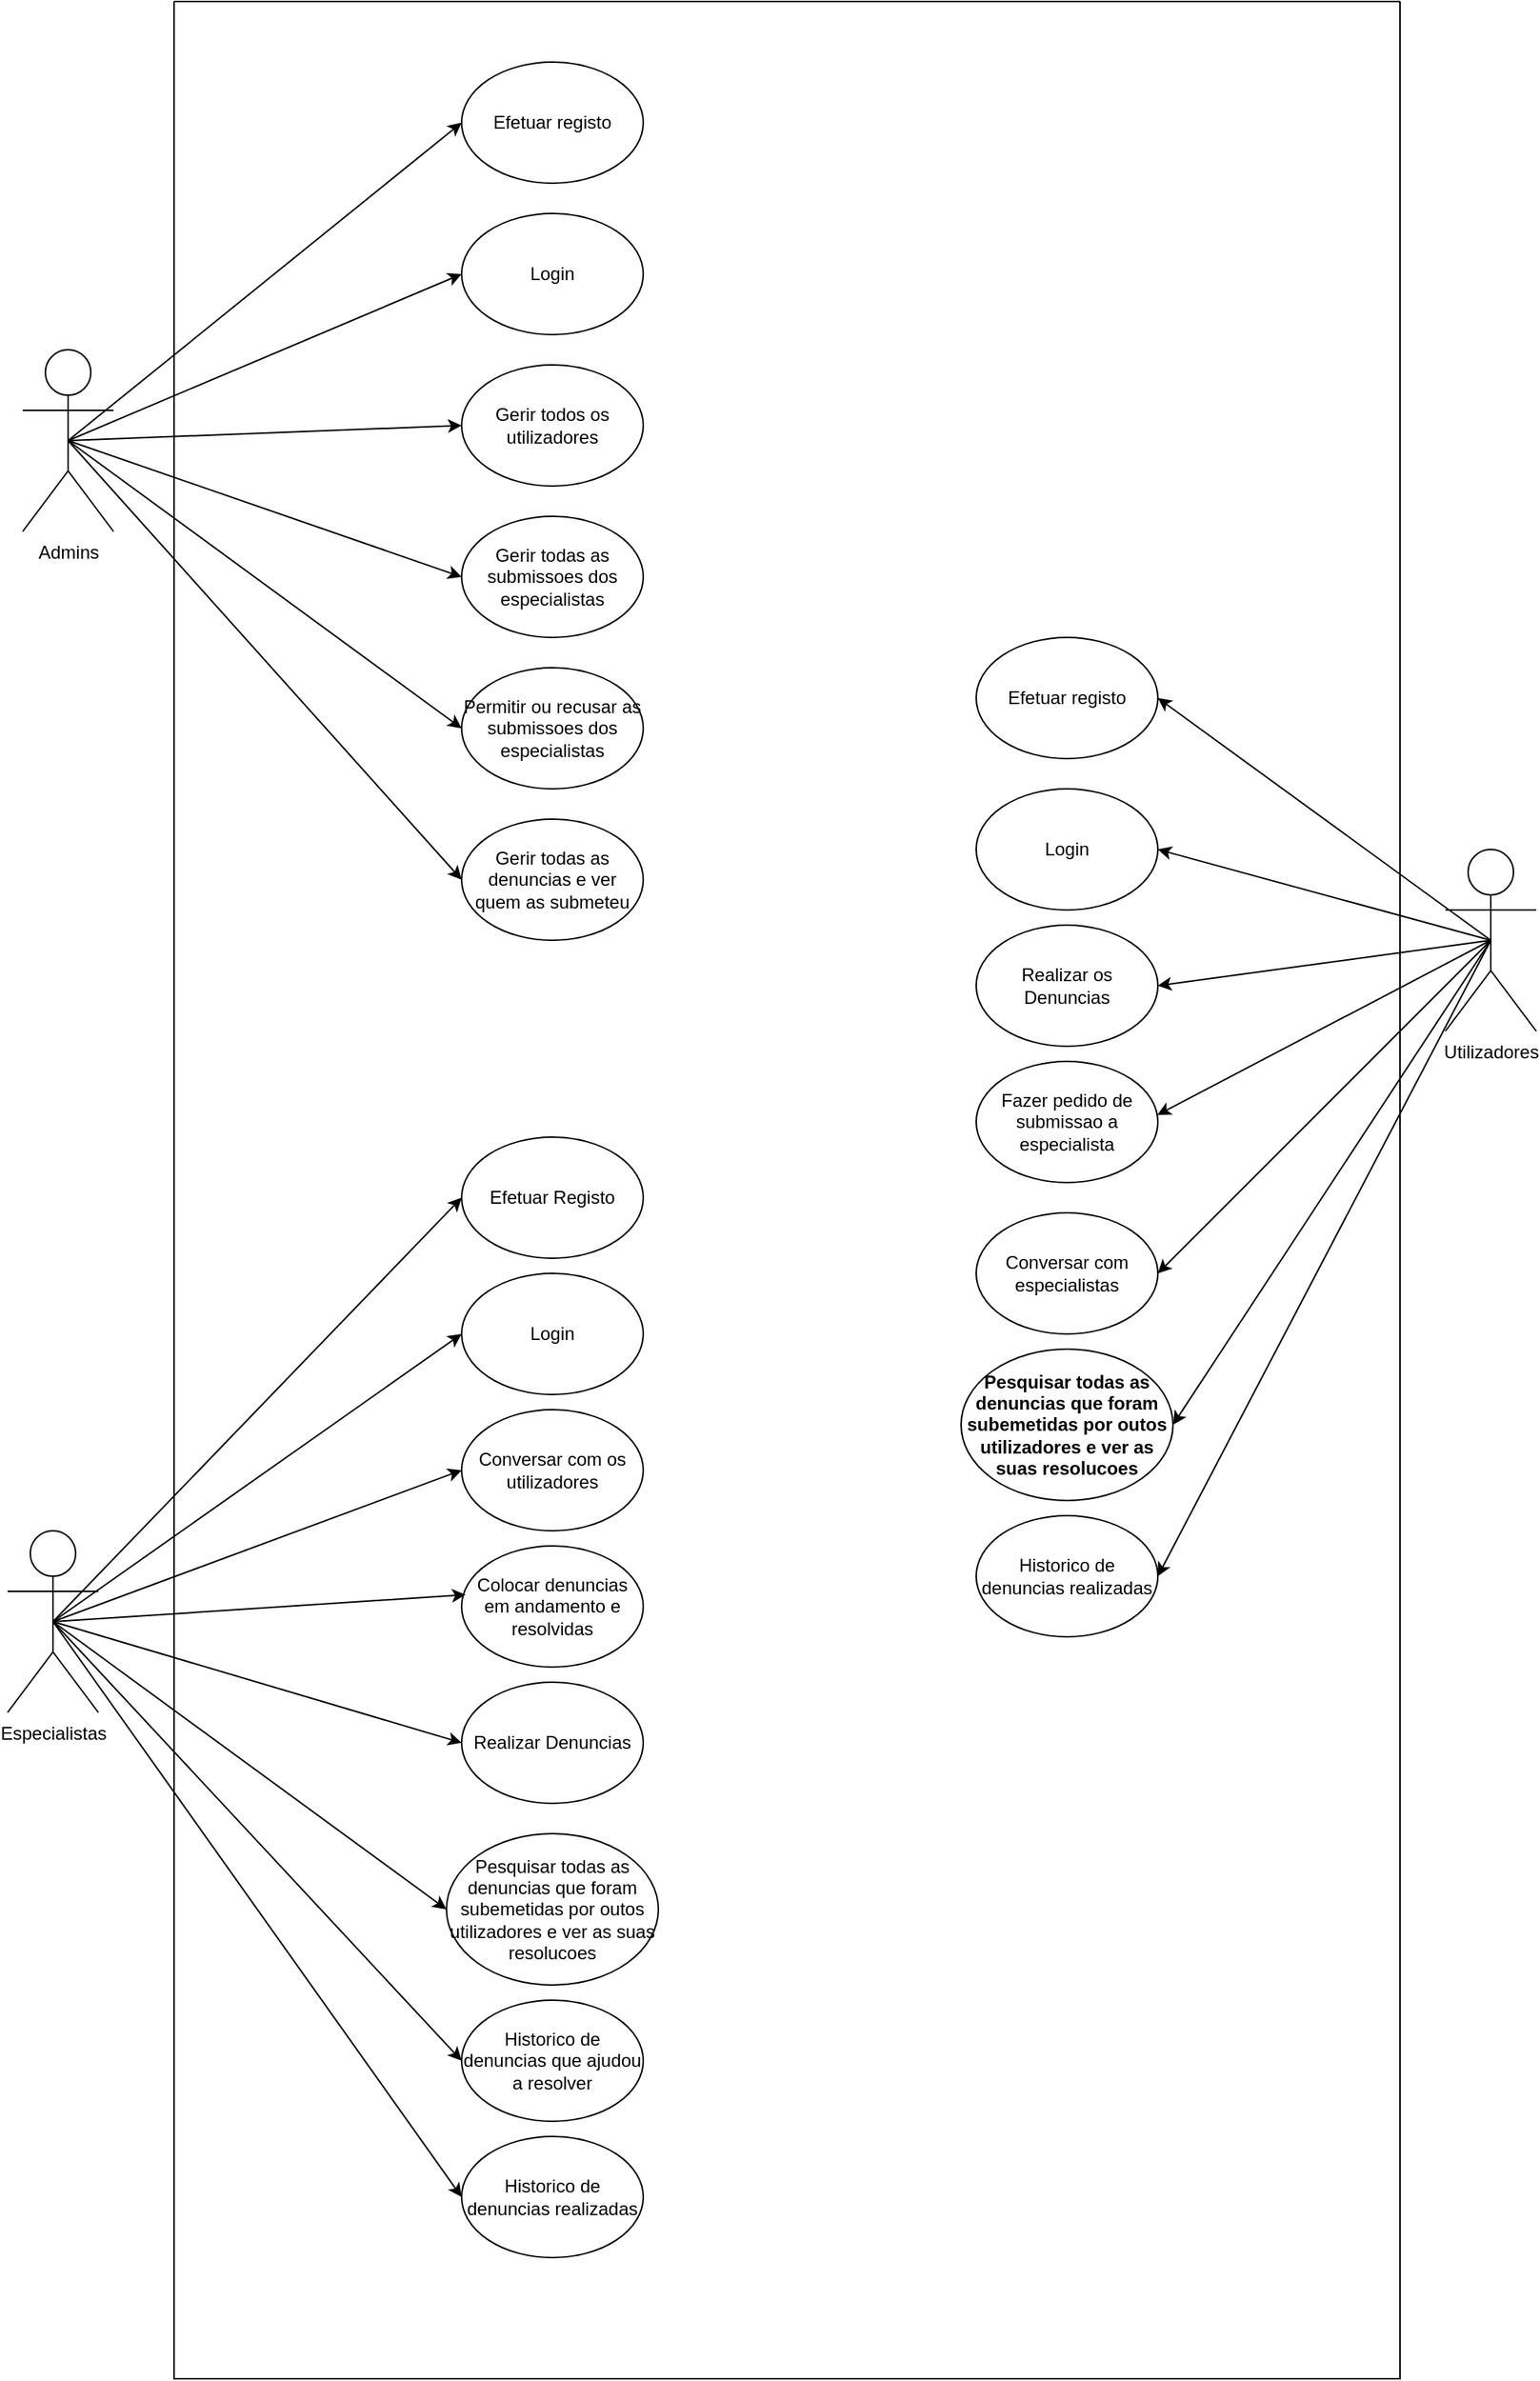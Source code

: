 <mxfile version="21.2.8" type="device" pages="2">
  <diagram name="Casos de Uso" id="0v69TXpIxa26CA6M0X5R">
    <mxGraphModel dx="2518" dy="986" grid="1" gridSize="10" guides="1" tooltips="1" connect="1" arrows="1" fold="1" page="1" pageScale="1" pageWidth="850" pageHeight="1100" math="0" shadow="0">
      <root>
        <mxCell id="0" />
        <mxCell id="1" parent="0" />
        <mxCell id="V18IJNKO9i_bxa9vq1Et-1" value="" style="swimlane;startSize=0;" parent="1" vertex="1">
          <mxGeometry y="20" width="810" height="1570" as="geometry" />
        </mxCell>
        <mxCell id="V18IJNKO9i_bxa9vq1Et-8" value="Login" style="ellipse;whiteSpace=wrap;html=1;" parent="V18IJNKO9i_bxa9vq1Et-1" vertex="1">
          <mxGeometry x="190" y="140" width="120" height="80" as="geometry" />
        </mxCell>
        <mxCell id="V18IJNKO9i_bxa9vq1Et-11" value="Gerir todos os utilizadores" style="ellipse;whiteSpace=wrap;html=1;" parent="V18IJNKO9i_bxa9vq1Et-1" vertex="1">
          <mxGeometry x="190" y="240" width="120" height="80" as="geometry" />
        </mxCell>
        <mxCell id="V18IJNKO9i_bxa9vq1Et-12" value="Gerir todas as submissoes dos especialistas" style="ellipse;whiteSpace=wrap;html=1;" parent="V18IJNKO9i_bxa9vq1Et-1" vertex="1">
          <mxGeometry x="190" y="340" width="120" height="80" as="geometry" />
        </mxCell>
        <mxCell id="V18IJNKO9i_bxa9vq1Et-13" value="Permitir ou recusar as submissoes dos especialistas" style="ellipse;whiteSpace=wrap;html=1;" parent="V18IJNKO9i_bxa9vq1Et-1" vertex="1">
          <mxGeometry x="190" y="440" width="120" height="80" as="geometry" />
        </mxCell>
        <mxCell id="V18IJNKO9i_bxa9vq1Et-21" value="Efetuar registo" style="ellipse;whiteSpace=wrap;html=1;" parent="V18IJNKO9i_bxa9vq1Et-1" vertex="1">
          <mxGeometry x="530" y="420" width="120" height="80" as="geometry" />
        </mxCell>
        <mxCell id="V18IJNKO9i_bxa9vq1Et-22" value="Login" style="ellipse;whiteSpace=wrap;html=1;" parent="V18IJNKO9i_bxa9vq1Et-1" vertex="1">
          <mxGeometry x="530" y="520" width="120" height="80" as="geometry" />
        </mxCell>
        <mxCell id="V18IJNKO9i_bxa9vq1Et-27" value="Fazer pedido de submissao a especialista" style="ellipse;whiteSpace=wrap;html=1;" parent="V18IJNKO9i_bxa9vq1Et-1" vertex="1">
          <mxGeometry x="530" y="700" width="120" height="80" as="geometry" />
        </mxCell>
        <mxCell id="V18IJNKO9i_bxa9vq1Et-28" value="Conversar com especialistas" style="ellipse;whiteSpace=wrap;html=1;" parent="V18IJNKO9i_bxa9vq1Et-1" vertex="1">
          <mxGeometry x="530" y="800" width="120" height="80" as="geometry" />
        </mxCell>
        <mxCell id="V18IJNKO9i_bxa9vq1Et-35" value="Login" style="ellipse;whiteSpace=wrap;html=1;" parent="V18IJNKO9i_bxa9vq1Et-1" vertex="1">
          <mxGeometry x="190" y="840" width="120" height="80" as="geometry" />
        </mxCell>
        <mxCell id="V18IJNKO9i_bxa9vq1Et-37" value="Conversar com os utilizadores" style="ellipse;whiteSpace=wrap;html=1;" parent="V18IJNKO9i_bxa9vq1Et-1" vertex="1">
          <mxGeometry x="190" y="930" width="120" height="80" as="geometry" />
        </mxCell>
        <mxCell id="V18IJNKO9i_bxa9vq1Et-41" value="Colocar denuncias em andamento e resolvidas" style="ellipse;whiteSpace=wrap;html=1;" parent="V18IJNKO9i_bxa9vq1Et-1" vertex="1">
          <mxGeometry x="190" y="1020" width="120" height="80" as="geometry" />
        </mxCell>
        <mxCell id="V18IJNKO9i_bxa9vq1Et-46" value="Realizar Denuncias" style="ellipse;whiteSpace=wrap;html=1;" parent="V18IJNKO9i_bxa9vq1Et-1" vertex="1">
          <mxGeometry x="190" y="1110" width="120" height="80" as="geometry" />
        </mxCell>
        <mxCell id="8mUcvGpBsx1f2zngJkfJ-1" value="Efetuar registo" style="ellipse;whiteSpace=wrap;html=1;" vertex="1" parent="V18IJNKO9i_bxa9vq1Et-1">
          <mxGeometry x="190" y="40" width="120" height="80" as="geometry" />
        </mxCell>
        <mxCell id="8mUcvGpBsx1f2zngJkfJ-3" value="Gerir todas as denuncias e ver quem as submeteu" style="ellipse;whiteSpace=wrap;html=1;" vertex="1" parent="V18IJNKO9i_bxa9vq1Et-1">
          <mxGeometry x="190" y="540" width="120" height="80" as="geometry" />
        </mxCell>
        <mxCell id="8mUcvGpBsx1f2zngJkfJ-5" value="Pesquisar todas as denuncias que foram subemetidas por outos utilizadores e ver as suas resolucoes" style="ellipse;whiteSpace=wrap;html=1;fontStyle=1" vertex="1" parent="V18IJNKO9i_bxa9vq1Et-1">
          <mxGeometry x="520" y="890" width="140" height="100" as="geometry" />
        </mxCell>
        <mxCell id="8mUcvGpBsx1f2zngJkfJ-7" value="Realizar os Denuncias" style="ellipse;whiteSpace=wrap;html=1;" vertex="1" parent="V18IJNKO9i_bxa9vq1Et-1">
          <mxGeometry x="530" y="610" width="120" height="80" as="geometry" />
        </mxCell>
        <mxCell id="iYzlIklDME_cjjvfj0BK-2" value="Efetuar Registo" style="ellipse;whiteSpace=wrap;html=1;" vertex="1" parent="V18IJNKO9i_bxa9vq1Et-1">
          <mxGeometry x="190" y="750" width="120" height="80" as="geometry" />
        </mxCell>
        <mxCell id="iYzlIklDME_cjjvfj0BK-5" value="Pesquisar todas as denuncias que foram subemetidas por outos utilizadores e ver as suas resolucoes" style="ellipse;whiteSpace=wrap;html=1;" vertex="1" parent="V18IJNKO9i_bxa9vq1Et-1">
          <mxGeometry x="180" y="1210" width="140" height="100" as="geometry" />
        </mxCell>
        <mxCell id="iYzlIklDME_cjjvfj0BK-7" value="Historico de denuncias que ajudou a resolver" style="ellipse;whiteSpace=wrap;html=1;" vertex="1" parent="V18IJNKO9i_bxa9vq1Et-1">
          <mxGeometry x="190" y="1320" width="120" height="80" as="geometry" />
        </mxCell>
        <mxCell id="iYzlIklDME_cjjvfj0BK-8" value="Historico de denuncias realizadas" style="ellipse;whiteSpace=wrap;html=1;" vertex="1" parent="V18IJNKO9i_bxa9vq1Et-1">
          <mxGeometry x="530" y="1000" width="120" height="80" as="geometry" />
        </mxCell>
        <mxCell id="V18IJNKO9i_bxa9vq1Et-2" value="Admins" style="shape=umlActor;verticalLabelPosition=bottom;verticalAlign=top;html=1;outlineConnect=0;" parent="1" vertex="1">
          <mxGeometry x="-100" y="250" width="60" height="120" as="geometry" />
        </mxCell>
        <mxCell id="V18IJNKO9i_bxa9vq1Et-5" value="Utilizadores" style="shape=umlActor;verticalLabelPosition=bottom;verticalAlign=top;html=1;outlineConnect=0;" parent="1" vertex="1">
          <mxGeometry x="840" y="580" width="60" height="120" as="geometry" />
        </mxCell>
        <mxCell id="V18IJNKO9i_bxa9vq1Et-6" value="Especialistas" style="shape=umlActor;verticalLabelPosition=bottom;verticalAlign=top;html=1;outlineConnect=0;" parent="1" vertex="1">
          <mxGeometry x="-110" y="1030" width="60" height="120" as="geometry" />
        </mxCell>
        <mxCell id="V18IJNKO9i_bxa9vq1Et-25" value="" style="endArrow=classic;html=1;rounded=0;exitX=0.5;exitY=0.5;exitDx=0;exitDy=0;exitPerimeter=0;entryX=1;entryY=0.5;entryDx=0;entryDy=0;" parent="1" source="V18IJNKO9i_bxa9vq1Et-5" target="V18IJNKO9i_bxa9vq1Et-21" edge="1">
          <mxGeometry width="50" height="50" relative="1" as="geometry">
            <mxPoint x="-60" y="320" as="sourcePoint" />
            <mxPoint x="50" y="320" as="targetPoint" />
          </mxGeometry>
        </mxCell>
        <mxCell id="V18IJNKO9i_bxa9vq1Et-36" value="" style="endArrow=classic;html=1;rounded=0;exitX=0.5;exitY=0.5;exitDx=0;exitDy=0;exitPerimeter=0;entryX=0;entryY=0.5;entryDx=0;entryDy=0;" parent="1" source="V18IJNKO9i_bxa9vq1Et-6" target="V18IJNKO9i_bxa9vq1Et-35" edge="1">
          <mxGeometry width="50" height="50" relative="1" as="geometry">
            <mxPoint x="-50" y="1040" as="sourcePoint" />
            <mxPoint x="50" y="1040" as="targetPoint" />
          </mxGeometry>
        </mxCell>
        <mxCell id="zHeTeJ-wAWIV853rZHrX-1" value="" style="endArrow=classic;html=1;rounded=0;exitX=0.5;exitY=0.5;exitDx=0;exitDy=0;exitPerimeter=0;entryX=0;entryY=0.5;entryDx=0;entryDy=0;" parent="1" source="V18IJNKO9i_bxa9vq1Et-2" target="V18IJNKO9i_bxa9vq1Et-8" edge="1">
          <mxGeometry width="50" height="50" relative="1" as="geometry">
            <mxPoint x="260" y="300" as="sourcePoint" />
            <mxPoint x="310" y="250" as="targetPoint" />
          </mxGeometry>
        </mxCell>
        <mxCell id="zHeTeJ-wAWIV853rZHrX-2" value="" style="endArrow=classic;html=1;rounded=0;exitX=0.5;exitY=0.5;exitDx=0;exitDy=0;exitPerimeter=0;entryX=0;entryY=0.5;entryDx=0;entryDy=0;" parent="1" source="V18IJNKO9i_bxa9vq1Et-2" target="V18IJNKO9i_bxa9vq1Et-11" edge="1">
          <mxGeometry width="50" height="50" relative="1" as="geometry">
            <mxPoint x="30" y="340" as="sourcePoint" />
            <mxPoint x="80" y="290" as="targetPoint" />
          </mxGeometry>
        </mxCell>
        <mxCell id="zHeTeJ-wAWIV853rZHrX-3" value="" style="endArrow=classic;html=1;rounded=0;exitX=0.5;exitY=0.5;exitDx=0;exitDy=0;exitPerimeter=0;entryX=0;entryY=0.5;entryDx=0;entryDy=0;" parent="1" source="V18IJNKO9i_bxa9vq1Et-2" target="V18IJNKO9i_bxa9vq1Et-12" edge="1">
          <mxGeometry width="50" height="50" relative="1" as="geometry">
            <mxPoint x="40" y="360" as="sourcePoint" />
            <mxPoint x="90" y="310" as="targetPoint" />
          </mxGeometry>
        </mxCell>
        <mxCell id="zHeTeJ-wAWIV853rZHrX-4" value="" style="endArrow=classic;html=1;rounded=0;exitX=0.5;exitY=0.5;exitDx=0;exitDy=0;exitPerimeter=0;entryX=0;entryY=0.5;entryDx=0;entryDy=0;" parent="1" source="V18IJNKO9i_bxa9vq1Et-2" target="V18IJNKO9i_bxa9vq1Et-13" edge="1">
          <mxGeometry width="50" height="50" relative="1" as="geometry">
            <mxPoint x="20" y="400" as="sourcePoint" />
            <mxPoint x="70" y="350" as="targetPoint" />
          </mxGeometry>
        </mxCell>
        <mxCell id="zHeTeJ-wAWIV853rZHrX-5" value="" style="endArrow=classic;html=1;rounded=0;exitX=0.5;exitY=0.5;exitDx=0;exitDy=0;exitPerimeter=0;entryX=1;entryY=0.5;entryDx=0;entryDy=0;" parent="1" source="V18IJNKO9i_bxa9vq1Et-5" target="V18IJNKO9i_bxa9vq1Et-22" edge="1">
          <mxGeometry width="50" height="50" relative="1" as="geometry">
            <mxPoint x="890" y="720" as="sourcePoint" />
            <mxPoint x="670" y="540" as="targetPoint" />
          </mxGeometry>
        </mxCell>
        <mxCell id="zHeTeJ-wAWIV853rZHrX-7" value="" style="endArrow=classic;html=1;rounded=0;entryX=0.997;entryY=0.442;entryDx=0;entryDy=0;entryPerimeter=0;exitX=0.5;exitY=0.5;exitDx=0;exitDy=0;exitPerimeter=0;" parent="1" source="V18IJNKO9i_bxa9vq1Et-5" target="V18IJNKO9i_bxa9vq1Et-27" edge="1">
          <mxGeometry width="50" height="50" relative="1" as="geometry">
            <mxPoint x="710" y="780" as="sourcePoint" />
            <mxPoint x="760" y="730" as="targetPoint" />
          </mxGeometry>
        </mxCell>
        <mxCell id="zHeTeJ-wAWIV853rZHrX-8" value="" style="endArrow=classic;html=1;rounded=0;entryX=1;entryY=0.5;entryDx=0;entryDy=0;exitX=0.5;exitY=0.5;exitDx=0;exitDy=0;exitPerimeter=0;" parent="1" source="V18IJNKO9i_bxa9vq1Et-5" target="V18IJNKO9i_bxa9vq1Et-28" edge="1">
          <mxGeometry width="50" height="50" relative="1" as="geometry">
            <mxPoint x="710" y="830" as="sourcePoint" />
            <mxPoint x="760" y="780" as="targetPoint" />
          </mxGeometry>
        </mxCell>
        <mxCell id="zHeTeJ-wAWIV853rZHrX-9" value="" style="endArrow=classic;html=1;rounded=0;exitX=0.5;exitY=0.5;exitDx=0;exitDy=0;exitPerimeter=0;entryX=0;entryY=0.5;entryDx=0;entryDy=0;" parent="1" source="V18IJNKO9i_bxa9vq1Et-6" target="V18IJNKO9i_bxa9vq1Et-37" edge="1">
          <mxGeometry width="50" height="50" relative="1" as="geometry">
            <mxPoint x="60" y="1090" as="sourcePoint" />
            <mxPoint x="110" y="1040" as="targetPoint" />
          </mxGeometry>
        </mxCell>
        <mxCell id="zHeTeJ-wAWIV853rZHrX-11" value="" style="endArrow=classic;html=1;rounded=0;exitX=0.5;exitY=0.5;exitDx=0;exitDy=0;exitPerimeter=0;entryX=0.022;entryY=0.403;entryDx=0;entryDy=0;entryPerimeter=0;" parent="1" source="V18IJNKO9i_bxa9vq1Et-6" target="V18IJNKO9i_bxa9vq1Et-41" edge="1">
          <mxGeometry width="50" height="50" relative="1" as="geometry">
            <mxPoint x="90" y="1210" as="sourcePoint" />
            <mxPoint x="140" y="1160" as="targetPoint" />
          </mxGeometry>
        </mxCell>
        <mxCell id="zHeTeJ-wAWIV853rZHrX-12" value="" style="endArrow=classic;html=1;rounded=0;entryX=0;entryY=0.5;entryDx=0;entryDy=0;exitX=0.5;exitY=0.5;exitDx=0;exitDy=0;exitPerimeter=0;" parent="1" source="V18IJNKO9i_bxa9vq1Et-6" target="V18IJNKO9i_bxa9vq1Et-46" edge="1">
          <mxGeometry width="50" height="50" relative="1" as="geometry">
            <mxPoint x="40" y="1280" as="sourcePoint" />
            <mxPoint x="90" y="1230" as="targetPoint" />
          </mxGeometry>
        </mxCell>
        <mxCell id="8mUcvGpBsx1f2zngJkfJ-2" value="" style="endArrow=classic;html=1;rounded=0;exitX=0.5;exitY=0.5;exitDx=0;exitDy=0;exitPerimeter=0;entryX=0;entryY=0.5;entryDx=0;entryDy=0;" edge="1" parent="1" source="V18IJNKO9i_bxa9vq1Et-2" target="8mUcvGpBsx1f2zngJkfJ-1">
          <mxGeometry width="50" height="50" relative="1" as="geometry">
            <mxPoint x="-30" y="240" as="sourcePoint" />
            <mxPoint x="230" y="130" as="targetPoint" />
          </mxGeometry>
        </mxCell>
        <mxCell id="8mUcvGpBsx1f2zngJkfJ-4" value="" style="endArrow=classic;html=1;rounded=0;exitX=0.5;exitY=0.5;exitDx=0;exitDy=0;exitPerimeter=0;entryX=0;entryY=0.5;entryDx=0;entryDy=0;" edge="1" parent="1" source="V18IJNKO9i_bxa9vq1Et-2" target="8mUcvGpBsx1f2zngJkfJ-3">
          <mxGeometry width="50" height="50" relative="1" as="geometry">
            <mxPoint x="-70" y="370" as="sourcePoint" />
            <mxPoint x="190" y="560" as="targetPoint" />
          </mxGeometry>
        </mxCell>
        <mxCell id="8mUcvGpBsx1f2zngJkfJ-6" value="" style="endArrow=classic;html=1;rounded=0;entryX=1;entryY=0.5;entryDx=0;entryDy=0;exitX=0.5;exitY=0.5;exitDx=0;exitDy=0;exitPerimeter=0;" edge="1" parent="1" source="V18IJNKO9i_bxa9vq1Et-5" target="8mUcvGpBsx1f2zngJkfJ-5">
          <mxGeometry width="50" height="50" relative="1" as="geometry">
            <mxPoint x="880" y="650" as="sourcePoint" />
            <mxPoint x="660" y="870" as="targetPoint" />
          </mxGeometry>
        </mxCell>
        <mxCell id="iYzlIklDME_cjjvfj0BK-1" value="" style="endArrow=classic;html=1;rounded=0;entryX=1;entryY=0.5;entryDx=0;entryDy=0;exitX=0.5;exitY=0.5;exitDx=0;exitDy=0;exitPerimeter=0;" edge="1" parent="1" source="V18IJNKO9i_bxa9vq1Et-5" target="8mUcvGpBsx1f2zngJkfJ-7">
          <mxGeometry width="50" height="50" relative="1" as="geometry">
            <mxPoint x="880" y="650" as="sourcePoint" />
            <mxPoint x="660" y="530" as="targetPoint" />
          </mxGeometry>
        </mxCell>
        <mxCell id="iYzlIklDME_cjjvfj0BK-3" value="" style="endArrow=classic;html=1;rounded=0;exitX=0.5;exitY=0.5;exitDx=0;exitDy=0;exitPerimeter=0;entryX=0;entryY=0.5;entryDx=0;entryDy=0;" edge="1" parent="1" source="V18IJNKO9i_bxa9vq1Et-6" target="iYzlIklDME_cjjvfj0BK-2">
          <mxGeometry width="50" height="50" relative="1" as="geometry">
            <mxPoint x="-70" y="1100" as="sourcePoint" />
            <mxPoint x="200" y="910" as="targetPoint" />
          </mxGeometry>
        </mxCell>
        <mxCell id="iYzlIklDME_cjjvfj0BK-9" value="Historico de denuncias realizadas" style="ellipse;whiteSpace=wrap;html=1;" vertex="1" parent="1">
          <mxGeometry x="190" y="1430" width="120" height="80" as="geometry" />
        </mxCell>
        <mxCell id="iYzlIklDME_cjjvfj0BK-10" value="" style="endArrow=classic;html=1;rounded=0;entryX=0;entryY=0.5;entryDx=0;entryDy=0;exitX=0.5;exitY=0.5;exitDx=0;exitDy=0;exitPerimeter=0;" edge="1" parent="1" source="V18IJNKO9i_bxa9vq1Et-6" target="iYzlIklDME_cjjvfj0BK-5">
          <mxGeometry width="50" height="50" relative="1" as="geometry">
            <mxPoint x="-80" y="1150" as="sourcePoint" />
            <mxPoint x="190" y="1230" as="targetPoint" />
          </mxGeometry>
        </mxCell>
        <mxCell id="iYzlIklDME_cjjvfj0BK-11" value="" style="endArrow=classic;html=1;rounded=0;entryX=0;entryY=0.5;entryDx=0;entryDy=0;exitX=0.5;exitY=0.5;exitDx=0;exitDy=0;exitPerimeter=0;" edge="1" parent="1" source="V18IJNKO9i_bxa9vq1Et-6" target="iYzlIklDME_cjjvfj0BK-7">
          <mxGeometry width="50" height="50" relative="1" as="geometry">
            <mxPoint x="-80" y="1160" as="sourcePoint" />
            <mxPoint x="180" y="1350" as="targetPoint" />
          </mxGeometry>
        </mxCell>
        <mxCell id="iYzlIklDME_cjjvfj0BK-12" value="" style="endArrow=classic;html=1;rounded=0;entryX=0;entryY=0.5;entryDx=0;entryDy=0;exitX=0.5;exitY=0.5;exitDx=0;exitDy=0;exitPerimeter=0;" edge="1" parent="1" source="V18IJNKO9i_bxa9vq1Et-6" target="iYzlIklDME_cjjvfj0BK-9">
          <mxGeometry width="50" height="50" relative="1" as="geometry">
            <mxPoint x="-60" y="1110" as="sourcePoint" />
            <mxPoint x="200" y="1300" as="targetPoint" />
          </mxGeometry>
        </mxCell>
        <mxCell id="iYzlIklDME_cjjvfj0BK-13" value="" style="endArrow=classic;html=1;rounded=0;entryX=1;entryY=0.5;entryDx=0;entryDy=0;exitX=0.5;exitY=0.5;exitDx=0;exitDy=0;exitPerimeter=0;" edge="1" parent="1" source="V18IJNKO9i_bxa9vq1Et-5" target="iYzlIklDME_cjjvfj0BK-8">
          <mxGeometry width="50" height="50" relative="1" as="geometry">
            <mxPoint x="880" y="650" as="sourcePoint" />
            <mxPoint x="670" y="970" as="targetPoint" />
          </mxGeometry>
        </mxCell>
      </root>
    </mxGraphModel>
  </diagram>
  <diagram id="s_YxrnoEGBvV0pFjSnwN" name="Modelo relacional">
    <mxGraphModel dx="1134" dy="670" grid="1" gridSize="10" guides="1" tooltips="1" connect="1" arrows="1" fold="1" page="1" pageScale="1" pageWidth="850" pageHeight="1100" math="0" shadow="0">
      <root>
        <mxCell id="0" />
        <mxCell id="1" parent="0" />
        <mxCell id="B7sIC4S0Rh-pysu9yOMy-1" value="Users" style="shape=table;startSize=30;container=1;collapsible=1;childLayout=tableLayout;fixedRows=1;rowLines=0;fontStyle=1;align=center;resizeLast=1;html=1;" parent="1" vertex="1">
          <mxGeometry x="60" y="130" width="180" height="390" as="geometry" />
        </mxCell>
        <mxCell id="B7sIC4S0Rh-pysu9yOMy-2" value="" style="shape=tableRow;horizontal=0;startSize=0;swimlaneHead=0;swimlaneBody=0;fillColor=none;collapsible=0;dropTarget=0;points=[[0,0.5],[1,0.5]];portConstraint=eastwest;top=0;left=0;right=0;bottom=1;" parent="B7sIC4S0Rh-pysu9yOMy-1" vertex="1">
          <mxGeometry y="30" width="180" height="30" as="geometry" />
        </mxCell>
        <mxCell id="B7sIC4S0Rh-pysu9yOMy-3" value="PK" style="shape=partialRectangle;connectable=0;fillColor=none;top=0;left=0;bottom=0;right=0;fontStyle=1;overflow=hidden;whiteSpace=wrap;html=1;" parent="B7sIC4S0Rh-pysu9yOMy-2" vertex="1">
          <mxGeometry width="30" height="30" as="geometry">
            <mxRectangle width="30" height="30" as="alternateBounds" />
          </mxGeometry>
        </mxCell>
        <mxCell id="B7sIC4S0Rh-pysu9yOMy-4" value="user_id" style="shape=partialRectangle;connectable=0;fillColor=none;top=0;left=0;bottom=0;right=0;align=left;spacingLeft=6;fontStyle=5;overflow=hidden;whiteSpace=wrap;html=1;" parent="B7sIC4S0Rh-pysu9yOMy-2" vertex="1">
          <mxGeometry x="30" width="150" height="30" as="geometry">
            <mxRectangle width="150" height="30" as="alternateBounds" />
          </mxGeometry>
        </mxCell>
        <mxCell id="B7sIC4S0Rh-pysu9yOMy-5" value="" style="shape=tableRow;horizontal=0;startSize=0;swimlaneHead=0;swimlaneBody=0;fillColor=none;collapsible=0;dropTarget=0;points=[[0,0.5],[1,0.5]];portConstraint=eastwest;top=0;left=0;right=0;bottom=0;" parent="B7sIC4S0Rh-pysu9yOMy-1" vertex="1">
          <mxGeometry y="60" width="180" height="30" as="geometry" />
        </mxCell>
        <mxCell id="B7sIC4S0Rh-pysu9yOMy-6" value="" style="shape=partialRectangle;connectable=0;fillColor=none;top=0;left=0;bottom=0;right=0;editable=1;overflow=hidden;whiteSpace=wrap;html=1;" parent="B7sIC4S0Rh-pysu9yOMy-5" vertex="1">
          <mxGeometry width="30" height="30" as="geometry">
            <mxRectangle width="30" height="30" as="alternateBounds" />
          </mxGeometry>
        </mxCell>
        <mxCell id="B7sIC4S0Rh-pysu9yOMy-7" value="NomeCompleto" style="shape=partialRectangle;connectable=0;fillColor=none;top=0;left=0;bottom=0;right=0;align=left;spacingLeft=6;overflow=hidden;whiteSpace=wrap;html=1;" parent="B7sIC4S0Rh-pysu9yOMy-5" vertex="1">
          <mxGeometry x="30" width="150" height="30" as="geometry">
            <mxRectangle width="150" height="30" as="alternateBounds" />
          </mxGeometry>
        </mxCell>
        <mxCell id="B7sIC4S0Rh-pysu9yOMy-8" value="" style="shape=tableRow;horizontal=0;startSize=0;swimlaneHead=0;swimlaneBody=0;fillColor=none;collapsible=0;dropTarget=0;points=[[0,0.5],[1,0.5]];portConstraint=eastwest;top=0;left=0;right=0;bottom=0;" parent="B7sIC4S0Rh-pysu9yOMy-1" vertex="1">
          <mxGeometry y="90" width="180" height="30" as="geometry" />
        </mxCell>
        <mxCell id="B7sIC4S0Rh-pysu9yOMy-9" value="" style="shape=partialRectangle;connectable=0;fillColor=none;top=0;left=0;bottom=0;right=0;editable=1;overflow=hidden;whiteSpace=wrap;html=1;" parent="B7sIC4S0Rh-pysu9yOMy-8" vertex="1">
          <mxGeometry width="30" height="30" as="geometry">
            <mxRectangle width="30" height="30" as="alternateBounds" />
          </mxGeometry>
        </mxCell>
        <mxCell id="B7sIC4S0Rh-pysu9yOMy-10" value="Email" style="shape=partialRectangle;connectable=0;fillColor=none;top=0;left=0;bottom=0;right=0;align=left;spacingLeft=6;overflow=hidden;whiteSpace=wrap;html=1;" parent="B7sIC4S0Rh-pysu9yOMy-8" vertex="1">
          <mxGeometry x="30" width="150" height="30" as="geometry">
            <mxRectangle width="150" height="30" as="alternateBounds" />
          </mxGeometry>
        </mxCell>
        <mxCell id="B7sIC4S0Rh-pysu9yOMy-11" value="" style="shape=tableRow;horizontal=0;startSize=0;swimlaneHead=0;swimlaneBody=0;fillColor=none;collapsible=0;dropTarget=0;points=[[0,0.5],[1,0.5]];portConstraint=eastwest;top=0;left=0;right=0;bottom=0;" parent="B7sIC4S0Rh-pysu9yOMy-1" vertex="1">
          <mxGeometry y="120" width="180" height="30" as="geometry" />
        </mxCell>
        <mxCell id="B7sIC4S0Rh-pysu9yOMy-12" value="" style="shape=partialRectangle;connectable=0;fillColor=none;top=0;left=0;bottom=0;right=0;editable=1;overflow=hidden;whiteSpace=wrap;html=1;" parent="B7sIC4S0Rh-pysu9yOMy-11" vertex="1">
          <mxGeometry width="30" height="30" as="geometry">
            <mxRectangle width="30" height="30" as="alternateBounds" />
          </mxGeometry>
        </mxCell>
        <mxCell id="B7sIC4S0Rh-pysu9yOMy-13" value="Senha" style="shape=partialRectangle;connectable=0;fillColor=none;top=0;left=0;bottom=0;right=0;align=left;spacingLeft=6;overflow=hidden;whiteSpace=wrap;html=1;" parent="B7sIC4S0Rh-pysu9yOMy-11" vertex="1">
          <mxGeometry x="30" width="150" height="30" as="geometry">
            <mxRectangle width="150" height="30" as="alternateBounds" />
          </mxGeometry>
        </mxCell>
        <mxCell id="g4vSLve7nfgg60HE6biB-6" value="" style="shape=tableRow;horizontal=0;startSize=0;swimlaneHead=0;swimlaneBody=0;fillColor=none;collapsible=0;dropTarget=0;points=[[0,0.5],[1,0.5]];portConstraint=eastwest;top=0;left=0;right=0;bottom=0;" parent="B7sIC4S0Rh-pysu9yOMy-1" vertex="1">
          <mxGeometry y="150" width="180" height="30" as="geometry" />
        </mxCell>
        <mxCell id="g4vSLve7nfgg60HE6biB-7" value="" style="shape=partialRectangle;connectable=0;fillColor=none;top=0;left=0;bottom=0;right=0;editable=1;overflow=hidden;" parent="g4vSLve7nfgg60HE6biB-6" vertex="1">
          <mxGeometry width="30" height="30" as="geometry">
            <mxRectangle width="30" height="30" as="alternateBounds" />
          </mxGeometry>
        </mxCell>
        <mxCell id="g4vSLve7nfgg60HE6biB-8" value="Banner" style="shape=partialRectangle;connectable=0;fillColor=none;top=0;left=0;bottom=0;right=0;align=left;spacingLeft=6;overflow=hidden;" parent="g4vSLve7nfgg60HE6biB-6" vertex="1">
          <mxGeometry x="30" width="150" height="30" as="geometry">
            <mxRectangle width="150" height="30" as="alternateBounds" />
          </mxGeometry>
        </mxCell>
        <mxCell id="g4vSLve7nfgg60HE6biB-10" value="" style="shape=tableRow;horizontal=0;startSize=0;swimlaneHead=0;swimlaneBody=0;fillColor=none;collapsible=0;dropTarget=0;points=[[0,0.5],[1,0.5]];portConstraint=eastwest;top=0;left=0;right=0;bottom=0;" parent="B7sIC4S0Rh-pysu9yOMy-1" vertex="1">
          <mxGeometry y="180" width="180" height="30" as="geometry" />
        </mxCell>
        <mxCell id="g4vSLve7nfgg60HE6biB-11" value="" style="shape=partialRectangle;connectable=0;fillColor=none;top=0;left=0;bottom=0;right=0;editable=1;overflow=hidden;" parent="g4vSLve7nfgg60HE6biB-10" vertex="1">
          <mxGeometry width="30" height="30" as="geometry">
            <mxRectangle width="30" height="30" as="alternateBounds" />
          </mxGeometry>
        </mxCell>
        <mxCell id="g4vSLve7nfgg60HE6biB-12" value="Cargo" style="shape=partialRectangle;connectable=0;fillColor=none;top=0;left=0;bottom=0;right=0;align=left;spacingLeft=6;overflow=hidden;" parent="g4vSLve7nfgg60HE6biB-10" vertex="1">
          <mxGeometry x="30" width="150" height="30" as="geometry">
            <mxRectangle width="150" height="30" as="alternateBounds" />
          </mxGeometry>
        </mxCell>
        <mxCell id="g4vSLve7nfgg60HE6biB-18" value="" style="shape=tableRow;horizontal=0;startSize=0;swimlaneHead=0;swimlaneBody=0;fillColor=none;collapsible=0;dropTarget=0;points=[[0,0.5],[1,0.5]];portConstraint=eastwest;top=0;left=0;right=0;bottom=0;" parent="B7sIC4S0Rh-pysu9yOMy-1" vertex="1">
          <mxGeometry y="210" width="180" height="30" as="geometry" />
        </mxCell>
        <mxCell id="g4vSLve7nfgg60HE6biB-19" value="" style="shape=partialRectangle;connectable=0;fillColor=none;top=0;left=0;bottom=0;right=0;editable=1;overflow=hidden;" parent="g4vSLve7nfgg60HE6biB-18" vertex="1">
          <mxGeometry width="30" height="30" as="geometry">
            <mxRectangle width="30" height="30" as="alternateBounds" />
          </mxGeometry>
        </mxCell>
        <mxCell id="g4vSLve7nfgg60HE6biB-20" value="Avatar" style="shape=partialRectangle;connectable=0;fillColor=none;top=0;left=0;bottom=0;right=0;align=left;spacingLeft=6;overflow=hidden;" parent="g4vSLve7nfgg60HE6biB-18" vertex="1">
          <mxGeometry x="30" width="150" height="30" as="geometry">
            <mxRectangle width="150" height="30" as="alternateBounds" />
          </mxGeometry>
        </mxCell>
        <mxCell id="7iXnlkq4PcdyzuV3QD7z-13" style="shape=tableRow;horizontal=0;startSize=0;swimlaneHead=0;swimlaneBody=0;fillColor=none;collapsible=0;dropTarget=0;points=[[0,0.5],[1,0.5]];portConstraint=eastwest;top=0;left=0;right=0;bottom=0;" vertex="1" parent="B7sIC4S0Rh-pysu9yOMy-1">
          <mxGeometry y="240" width="180" height="30" as="geometry" />
        </mxCell>
        <mxCell id="7iXnlkq4PcdyzuV3QD7z-14" style="shape=partialRectangle;connectable=0;fillColor=none;top=0;left=0;bottom=0;right=0;editable=1;overflow=hidden;" vertex="1" parent="7iXnlkq4PcdyzuV3QD7z-13">
          <mxGeometry width="30" height="30" as="geometry">
            <mxRectangle width="30" height="30" as="alternateBounds" />
          </mxGeometry>
        </mxCell>
        <mxCell id="7iXnlkq4PcdyzuV3QD7z-15" value="Ultimo_login" style="shape=partialRectangle;connectable=0;fillColor=none;top=0;left=0;bottom=0;right=0;align=left;spacingLeft=6;overflow=hidden;" vertex="1" parent="7iXnlkq4PcdyzuV3QD7z-13">
          <mxGeometry x="30" width="150" height="30" as="geometry">
            <mxRectangle width="150" height="30" as="alternateBounds" />
          </mxGeometry>
        </mxCell>
        <mxCell id="7iXnlkq4PcdyzuV3QD7z-10" style="shape=tableRow;horizontal=0;startSize=0;swimlaneHead=0;swimlaneBody=0;fillColor=none;collapsible=0;dropTarget=0;points=[[0,0.5],[1,0.5]];portConstraint=eastwest;top=0;left=0;right=0;bottom=0;" vertex="1" parent="B7sIC4S0Rh-pysu9yOMy-1">
          <mxGeometry y="270" width="180" height="30" as="geometry" />
        </mxCell>
        <mxCell id="7iXnlkq4PcdyzuV3QD7z-11" style="shape=partialRectangle;connectable=0;fillColor=none;top=0;left=0;bottom=0;right=0;editable=1;overflow=hidden;" vertex="1" parent="7iXnlkq4PcdyzuV3QD7z-10">
          <mxGeometry width="30" height="30" as="geometry">
            <mxRectangle width="30" height="30" as="alternateBounds" />
          </mxGeometry>
        </mxCell>
        <mxCell id="7iXnlkq4PcdyzuV3QD7z-12" value="Data_de_criacao_conta" style="shape=partialRectangle;connectable=0;fillColor=none;top=0;left=0;bottom=0;right=0;align=left;spacingLeft=6;overflow=hidden;" vertex="1" parent="7iXnlkq4PcdyzuV3QD7z-10">
          <mxGeometry x="30" width="150" height="30" as="geometry">
            <mxRectangle width="150" height="30" as="alternateBounds" />
          </mxGeometry>
        </mxCell>
        <mxCell id="g4vSLve7nfgg60HE6biB-14" value="" style="shape=tableRow;horizontal=0;startSize=0;swimlaneHead=0;swimlaneBody=0;fillColor=none;collapsible=0;dropTarget=0;points=[[0,0.5],[1,0.5]];portConstraint=eastwest;top=0;left=0;right=0;bottom=0;" parent="B7sIC4S0Rh-pysu9yOMy-1" vertex="1">
          <mxGeometry y="300" width="180" height="30" as="geometry" />
        </mxCell>
        <mxCell id="g4vSLve7nfgg60HE6biB-15" value="FK" style="shape=partialRectangle;connectable=0;fillColor=none;top=0;left=0;bottom=0;right=0;fontStyle=0;overflow=hidden;whiteSpace=wrap;html=1;" parent="g4vSLve7nfgg60HE6biB-14" vertex="1">
          <mxGeometry width="30" height="30" as="geometry">
            <mxRectangle width="30" height="30" as="alternateBounds" />
          </mxGeometry>
        </mxCell>
        <mxCell id="g4vSLve7nfgg60HE6biB-16" value="DenunciaID" style="shape=partialRectangle;connectable=0;fillColor=none;top=0;left=0;bottom=0;right=0;align=left;spacingLeft=6;fontStyle=0;overflow=hidden;whiteSpace=wrap;html=1;" parent="g4vSLve7nfgg60HE6biB-14" vertex="1">
          <mxGeometry x="30" width="150" height="30" as="geometry">
            <mxRectangle width="150" height="30" as="alternateBounds" />
          </mxGeometry>
        </mxCell>
        <mxCell id="InTOViW-Ta7HpHwCbrv6-7" style="shape=tableRow;horizontal=0;startSize=0;swimlaneHead=0;swimlaneBody=0;fillColor=none;collapsible=0;dropTarget=0;points=[[0,0.5],[1,0.5]];portConstraint=eastwest;top=0;left=0;right=0;bottom=0;" parent="B7sIC4S0Rh-pysu9yOMy-1" vertex="1">
          <mxGeometry y="330" width="180" height="30" as="geometry" />
        </mxCell>
        <mxCell id="InTOViW-Ta7HpHwCbrv6-8" value="FK" style="shape=partialRectangle;connectable=0;fillColor=none;top=0;left=0;bottom=0;right=0;fontStyle=0;overflow=hidden;whiteSpace=wrap;html=1;" parent="InTOViW-Ta7HpHwCbrv6-7" vertex="1">
          <mxGeometry width="30" height="30" as="geometry">
            <mxRectangle width="30" height="30" as="alternateBounds" />
          </mxGeometry>
        </mxCell>
        <mxCell id="InTOViW-Ta7HpHwCbrv6-9" value="MensagemID" style="shape=partialRectangle;connectable=0;fillColor=none;top=0;left=0;bottom=0;right=0;align=left;spacingLeft=6;fontStyle=0;overflow=hidden;whiteSpace=wrap;html=1;" parent="InTOViW-Ta7HpHwCbrv6-7" vertex="1">
          <mxGeometry x="30" width="150" height="30" as="geometry">
            <mxRectangle width="150" height="30" as="alternateBounds" />
          </mxGeometry>
        </mxCell>
        <mxCell id="InTOViW-Ta7HpHwCbrv6-10" style="shape=tableRow;horizontal=0;startSize=0;swimlaneHead=0;swimlaneBody=0;fillColor=none;collapsible=0;dropTarget=0;points=[[0,0.5],[1,0.5]];portConstraint=eastwest;top=0;left=0;right=0;bottom=0;" parent="B7sIC4S0Rh-pysu9yOMy-1" vertex="1">
          <mxGeometry y="360" width="180" height="30" as="geometry" />
        </mxCell>
        <mxCell id="InTOViW-Ta7HpHwCbrv6-11" value="FK" style="shape=partialRectangle;connectable=0;fillColor=none;top=0;left=0;bottom=0;right=0;fontStyle=0;overflow=hidden;whiteSpace=wrap;html=1;" parent="InTOViW-Ta7HpHwCbrv6-10" vertex="1">
          <mxGeometry width="30" height="30" as="geometry">
            <mxRectangle width="30" height="30" as="alternateBounds" />
          </mxGeometry>
        </mxCell>
        <mxCell id="InTOViW-Ta7HpHwCbrv6-12" value="PedidoID" style="shape=partialRectangle;connectable=0;fillColor=none;top=0;left=0;bottom=0;right=0;align=left;spacingLeft=6;fontStyle=0;overflow=hidden;whiteSpace=wrap;html=1;" parent="InTOViW-Ta7HpHwCbrv6-10" vertex="1">
          <mxGeometry x="30" width="150" height="30" as="geometry">
            <mxRectangle width="150" height="30" as="alternateBounds" />
          </mxGeometry>
        </mxCell>
        <mxCell id="B7sIC4S0Rh-pysu9yOMy-53" value="SubmissionRequests" style="shape=table;startSize=30;container=1;collapsible=1;childLayout=tableLayout;fixedRows=1;rowLines=0;fontStyle=1;align=center;resizeLast=1;html=1;" parent="1" vertex="1">
          <mxGeometry x="440" y="160" width="180" height="240" as="geometry" />
        </mxCell>
        <mxCell id="B7sIC4S0Rh-pysu9yOMy-54" value="" style="shape=tableRow;horizontal=0;startSize=0;swimlaneHead=0;swimlaneBody=0;fillColor=none;collapsible=0;dropTarget=0;points=[[0,0.5],[1,0.5]];portConstraint=eastwest;top=0;left=0;right=0;bottom=1;" parent="B7sIC4S0Rh-pysu9yOMy-53" vertex="1">
          <mxGeometry y="30" width="180" height="30" as="geometry" />
        </mxCell>
        <mxCell id="B7sIC4S0Rh-pysu9yOMy-55" value="PK" style="shape=partialRectangle;connectable=0;fillColor=none;top=0;left=0;bottom=0;right=0;fontStyle=1;overflow=hidden;whiteSpace=wrap;html=1;" parent="B7sIC4S0Rh-pysu9yOMy-54" vertex="1">
          <mxGeometry width="30" height="30" as="geometry">
            <mxRectangle width="30" height="30" as="alternateBounds" />
          </mxGeometry>
        </mxCell>
        <mxCell id="B7sIC4S0Rh-pysu9yOMy-56" value="id_pedidoSubmissao" style="shape=partialRectangle;connectable=0;fillColor=none;top=0;left=0;bottom=0;right=0;align=left;spacingLeft=6;fontStyle=5;overflow=hidden;whiteSpace=wrap;html=1;" parent="B7sIC4S0Rh-pysu9yOMy-54" vertex="1">
          <mxGeometry x="30" width="150" height="30" as="geometry">
            <mxRectangle width="150" height="30" as="alternateBounds" />
          </mxGeometry>
        </mxCell>
        <mxCell id="82d_v8nhM87T_lucDlG--2" value="" style="shape=tableRow;horizontal=0;startSize=0;swimlaneHead=0;swimlaneBody=0;fillColor=none;collapsible=0;dropTarget=0;points=[[0,0.5],[1,0.5]];portConstraint=eastwest;top=0;left=0;right=0;bottom=0;" parent="B7sIC4S0Rh-pysu9yOMy-53" vertex="1">
          <mxGeometry y="60" width="180" height="30" as="geometry" />
        </mxCell>
        <mxCell id="82d_v8nhM87T_lucDlG--3" value="" style="shape=partialRectangle;connectable=0;fillColor=none;top=0;left=0;bottom=0;right=0;editable=1;overflow=hidden;" parent="82d_v8nhM87T_lucDlG--2" vertex="1">
          <mxGeometry width="30" height="30" as="geometry">
            <mxRectangle width="30" height="30" as="alternateBounds" />
          </mxGeometry>
        </mxCell>
        <mxCell id="82d_v8nhM87T_lucDlG--4" value="Titulo" style="shape=partialRectangle;connectable=0;fillColor=none;top=0;left=0;bottom=0;right=0;align=left;spacingLeft=6;overflow=hidden;" parent="82d_v8nhM87T_lucDlG--2" vertex="1">
          <mxGeometry x="30" width="150" height="30" as="geometry">
            <mxRectangle width="150" height="30" as="alternateBounds" />
          </mxGeometry>
        </mxCell>
        <mxCell id="7iXnlkq4PcdyzuV3QD7z-19" style="shape=tableRow;horizontal=0;startSize=0;swimlaneHead=0;swimlaneBody=0;fillColor=none;collapsible=0;dropTarget=0;points=[[0,0.5],[1,0.5]];portConstraint=eastwest;top=0;left=0;right=0;bottom=0;" vertex="1" parent="B7sIC4S0Rh-pysu9yOMy-53">
          <mxGeometry y="90" width="180" height="30" as="geometry" />
        </mxCell>
        <mxCell id="7iXnlkq4PcdyzuV3QD7z-20" style="shape=partialRectangle;connectable=0;fillColor=none;top=0;left=0;bottom=0;right=0;editable=1;overflow=hidden;" vertex="1" parent="7iXnlkq4PcdyzuV3QD7z-19">
          <mxGeometry width="30" height="30" as="geometry">
            <mxRectangle width="30" height="30" as="alternateBounds" />
          </mxGeometry>
        </mxCell>
        <mxCell id="7iXnlkq4PcdyzuV3QD7z-21" value="Descricao" style="shape=partialRectangle;connectable=0;fillColor=none;top=0;left=0;bottom=0;right=0;align=left;spacingLeft=6;overflow=hidden;" vertex="1" parent="7iXnlkq4PcdyzuV3QD7z-19">
          <mxGeometry x="30" width="150" height="30" as="geometry">
            <mxRectangle width="150" height="30" as="alternateBounds" />
          </mxGeometry>
        </mxCell>
        <mxCell id="7iXnlkq4PcdyzuV3QD7z-22" style="shape=tableRow;horizontal=0;startSize=0;swimlaneHead=0;swimlaneBody=0;fillColor=none;collapsible=0;dropTarget=0;points=[[0,0.5],[1,0.5]];portConstraint=eastwest;top=0;left=0;right=0;bottom=0;" vertex="1" parent="B7sIC4S0Rh-pysu9yOMy-53">
          <mxGeometry y="120" width="180" height="30" as="geometry" />
        </mxCell>
        <mxCell id="7iXnlkq4PcdyzuV3QD7z-23" style="shape=partialRectangle;connectable=0;fillColor=none;top=0;left=0;bottom=0;right=0;editable=1;overflow=hidden;" vertex="1" parent="7iXnlkq4PcdyzuV3QD7z-22">
          <mxGeometry width="30" height="30" as="geometry">
            <mxRectangle width="30" height="30" as="alternateBounds" />
          </mxGeometry>
        </mxCell>
        <mxCell id="7iXnlkq4PcdyzuV3QD7z-24" value="Comprovativo" style="shape=partialRectangle;connectable=0;fillColor=none;top=0;left=0;bottom=0;right=0;align=left;spacingLeft=6;overflow=hidden;" vertex="1" parent="7iXnlkq4PcdyzuV3QD7z-22">
          <mxGeometry x="30" width="150" height="30" as="geometry">
            <mxRectangle width="150" height="30" as="alternateBounds" />
          </mxGeometry>
        </mxCell>
        <mxCell id="82d_v8nhM87T_lucDlG--6" value="" style="shape=tableRow;horizontal=0;startSize=0;swimlaneHead=0;swimlaneBody=0;fillColor=none;collapsible=0;dropTarget=0;points=[[0,0.5],[1,0.5]];portConstraint=eastwest;top=0;left=0;right=0;bottom=0;" parent="B7sIC4S0Rh-pysu9yOMy-53" vertex="1">
          <mxGeometry y="150" width="180" height="30" as="geometry" />
        </mxCell>
        <mxCell id="82d_v8nhM87T_lucDlG--7" value="" style="shape=partialRectangle;connectable=0;fillColor=none;top=0;left=0;bottom=0;right=0;editable=1;overflow=hidden;" parent="82d_v8nhM87T_lucDlG--6" vertex="1">
          <mxGeometry width="30" height="30" as="geometry">
            <mxRectangle width="30" height="30" as="alternateBounds" />
          </mxGeometry>
        </mxCell>
        <mxCell id="82d_v8nhM87T_lucDlG--8" value="DataEnvio" style="shape=partialRectangle;connectable=0;fillColor=none;top=0;left=0;bottom=0;right=0;align=left;spacingLeft=6;overflow=hidden;" parent="82d_v8nhM87T_lucDlG--6" vertex="1">
          <mxGeometry x="30" width="150" height="30" as="geometry">
            <mxRectangle width="150" height="30" as="alternateBounds" />
          </mxGeometry>
        </mxCell>
        <mxCell id="B7sIC4S0Rh-pysu9yOMy-57" value="" style="shape=tableRow;horizontal=0;startSize=0;swimlaneHead=0;swimlaneBody=0;fillColor=none;collapsible=0;dropTarget=0;points=[[0,0.5],[1,0.5]];portConstraint=eastwest;top=0;left=0;right=0;bottom=0;" parent="B7sIC4S0Rh-pysu9yOMy-53" vertex="1">
          <mxGeometry y="180" width="180" height="30" as="geometry" />
        </mxCell>
        <mxCell id="B7sIC4S0Rh-pysu9yOMy-58" value="" style="shape=partialRectangle;connectable=0;fillColor=none;top=0;left=0;bottom=0;right=0;editable=1;overflow=hidden;whiteSpace=wrap;html=1;" parent="B7sIC4S0Rh-pysu9yOMy-57" vertex="1">
          <mxGeometry width="30" height="30" as="geometry">
            <mxRectangle width="30" height="30" as="alternateBounds" />
          </mxGeometry>
        </mxCell>
        <mxCell id="B7sIC4S0Rh-pysu9yOMy-59" value="Estado" style="shape=partialRectangle;connectable=0;fillColor=none;top=0;left=0;bottom=0;right=0;align=left;spacingLeft=6;overflow=hidden;whiteSpace=wrap;html=1;" parent="B7sIC4S0Rh-pysu9yOMy-57" vertex="1">
          <mxGeometry x="30" width="150" height="30" as="geometry">
            <mxRectangle width="150" height="30" as="alternateBounds" />
          </mxGeometry>
        </mxCell>
        <mxCell id="B7sIC4S0Rh-pysu9yOMy-60" value="" style="shape=tableRow;horizontal=0;startSize=0;swimlaneHead=0;swimlaneBody=0;fillColor=none;collapsible=0;dropTarget=0;points=[[0,0.5],[1,0.5]];portConstraint=eastwest;top=0;left=0;right=0;bottom=0;" parent="B7sIC4S0Rh-pysu9yOMy-53" vertex="1">
          <mxGeometry y="210" width="180" height="30" as="geometry" />
        </mxCell>
        <mxCell id="B7sIC4S0Rh-pysu9yOMy-61" value="FK" style="shape=partialRectangle;connectable=0;fillColor=none;top=0;left=0;bottom=0;right=0;editable=1;overflow=hidden;whiteSpace=wrap;html=1;" parent="B7sIC4S0Rh-pysu9yOMy-60" vertex="1">
          <mxGeometry width="30" height="30" as="geometry">
            <mxRectangle width="30" height="30" as="alternateBounds" />
          </mxGeometry>
        </mxCell>
        <mxCell id="B7sIC4S0Rh-pysu9yOMy-62" value="user_id" style="shape=partialRectangle;connectable=0;fillColor=none;top=0;left=0;bottom=0;right=0;align=left;spacingLeft=6;overflow=hidden;whiteSpace=wrap;html=1;" parent="B7sIC4S0Rh-pysu9yOMy-60" vertex="1">
          <mxGeometry x="30" width="150" height="30" as="geometry">
            <mxRectangle width="150" height="30" as="alternateBounds" />
          </mxGeometry>
        </mxCell>
        <mxCell id="B7sIC4S0Rh-pysu9yOMy-66" value="Mensagens" style="shape=table;startSize=30;container=1;collapsible=1;childLayout=tableLayout;fixedRows=1;rowLines=0;fontStyle=1;align=center;resizeLast=1;html=1;" parent="1" vertex="1">
          <mxGeometry x="60" y="640" width="180" height="180" as="geometry" />
        </mxCell>
        <mxCell id="B7sIC4S0Rh-pysu9yOMy-67" value="" style="shape=tableRow;horizontal=0;startSize=0;swimlaneHead=0;swimlaneBody=0;fillColor=none;collapsible=0;dropTarget=0;points=[[0,0.5],[1,0.5]];portConstraint=eastwest;top=0;left=0;right=0;bottom=1;" parent="B7sIC4S0Rh-pysu9yOMy-66" vertex="1">
          <mxGeometry y="30" width="180" height="30" as="geometry" />
        </mxCell>
        <mxCell id="B7sIC4S0Rh-pysu9yOMy-68" value="PK" style="shape=partialRectangle;connectable=0;fillColor=none;top=0;left=0;bottom=0;right=0;fontStyle=1;overflow=hidden;whiteSpace=wrap;html=1;" parent="B7sIC4S0Rh-pysu9yOMy-67" vertex="1">
          <mxGeometry width="30" height="30" as="geometry">
            <mxRectangle width="30" height="30" as="alternateBounds" />
          </mxGeometry>
        </mxCell>
        <mxCell id="B7sIC4S0Rh-pysu9yOMy-69" value="id_mensagem" style="shape=partialRectangle;connectable=0;fillColor=none;top=0;left=0;bottom=0;right=0;align=left;spacingLeft=6;fontStyle=5;overflow=hidden;whiteSpace=wrap;html=1;" parent="B7sIC4S0Rh-pysu9yOMy-67" vertex="1">
          <mxGeometry x="30" width="150" height="30" as="geometry">
            <mxRectangle width="150" height="30" as="alternateBounds" />
          </mxGeometry>
        </mxCell>
        <mxCell id="B7sIC4S0Rh-pysu9yOMy-70" value="" style="shape=tableRow;horizontal=0;startSize=0;swimlaneHead=0;swimlaneBody=0;fillColor=none;collapsible=0;dropTarget=0;points=[[0,0.5],[1,0.5]];portConstraint=eastwest;top=0;left=0;right=0;bottom=0;" parent="B7sIC4S0Rh-pysu9yOMy-66" vertex="1">
          <mxGeometry y="60" width="180" height="30" as="geometry" />
        </mxCell>
        <mxCell id="B7sIC4S0Rh-pysu9yOMy-71" value="" style="shape=partialRectangle;connectable=0;fillColor=none;top=0;left=0;bottom=0;right=0;editable=1;overflow=hidden;whiteSpace=wrap;html=1;" parent="B7sIC4S0Rh-pysu9yOMy-70" vertex="1">
          <mxGeometry width="30" height="30" as="geometry">
            <mxRectangle width="30" height="30" as="alternateBounds" />
          </mxGeometry>
        </mxCell>
        <mxCell id="B7sIC4S0Rh-pysu9yOMy-72" value="Conteúdo" style="shape=partialRectangle;connectable=0;fillColor=none;top=0;left=0;bottom=0;right=0;align=left;spacingLeft=6;overflow=hidden;whiteSpace=wrap;html=1;" parent="B7sIC4S0Rh-pysu9yOMy-70" vertex="1">
          <mxGeometry x="30" width="150" height="30" as="geometry">
            <mxRectangle width="150" height="30" as="alternateBounds" />
          </mxGeometry>
        </mxCell>
        <mxCell id="7iXnlkq4PcdyzuV3QD7z-25" style="shape=tableRow;horizontal=0;startSize=0;swimlaneHead=0;swimlaneBody=0;fillColor=none;collapsible=0;dropTarget=0;points=[[0,0.5],[1,0.5]];portConstraint=eastwest;top=0;left=0;right=0;bottom=0;" vertex="1" parent="B7sIC4S0Rh-pysu9yOMy-66">
          <mxGeometry y="90" width="180" height="30" as="geometry" />
        </mxCell>
        <mxCell id="7iXnlkq4PcdyzuV3QD7z-26" style="shape=partialRectangle;connectable=0;fillColor=none;top=0;left=0;bottom=0;right=0;editable=1;overflow=hidden;whiteSpace=wrap;html=1;" vertex="1" parent="7iXnlkq4PcdyzuV3QD7z-25">
          <mxGeometry width="30" height="30" as="geometry">
            <mxRectangle width="30" height="30" as="alternateBounds" />
          </mxGeometry>
        </mxCell>
        <mxCell id="7iXnlkq4PcdyzuV3QD7z-27" value="Ficheiro" style="shape=partialRectangle;connectable=0;fillColor=none;top=0;left=0;bottom=0;right=0;align=left;spacingLeft=6;overflow=hidden;whiteSpace=wrap;html=1;" vertex="1" parent="7iXnlkq4PcdyzuV3QD7z-25">
          <mxGeometry x="30" width="150" height="30" as="geometry">
            <mxRectangle width="150" height="30" as="alternateBounds" />
          </mxGeometry>
        </mxCell>
        <mxCell id="B7sIC4S0Rh-pysu9yOMy-73" value="" style="shape=tableRow;horizontal=0;startSize=0;swimlaneHead=0;swimlaneBody=0;fillColor=none;collapsible=0;dropTarget=0;points=[[0,0.5],[1,0.5]];portConstraint=eastwest;top=0;left=0;right=0;bottom=0;" parent="B7sIC4S0Rh-pysu9yOMy-66" vertex="1">
          <mxGeometry y="120" width="180" height="30" as="geometry" />
        </mxCell>
        <mxCell id="B7sIC4S0Rh-pysu9yOMy-74" value="" style="shape=partialRectangle;connectable=0;fillColor=none;top=0;left=0;bottom=0;right=0;editable=1;overflow=hidden;whiteSpace=wrap;html=1;" parent="B7sIC4S0Rh-pysu9yOMy-73" vertex="1">
          <mxGeometry width="30" height="30" as="geometry">
            <mxRectangle width="30" height="30" as="alternateBounds" />
          </mxGeometry>
        </mxCell>
        <mxCell id="B7sIC4S0Rh-pysu9yOMy-75" value="Hora_min" style="shape=partialRectangle;connectable=0;fillColor=none;top=0;left=0;bottom=0;right=0;align=left;spacingLeft=6;overflow=hidden;whiteSpace=wrap;html=1;" parent="B7sIC4S0Rh-pysu9yOMy-73" vertex="1">
          <mxGeometry x="30" width="150" height="30" as="geometry">
            <mxRectangle width="150" height="30" as="alternateBounds" />
          </mxGeometry>
        </mxCell>
        <mxCell id="B7sIC4S0Rh-pysu9yOMy-76" value="" style="shape=tableRow;horizontal=0;startSize=0;swimlaneHead=0;swimlaneBody=0;fillColor=none;collapsible=0;dropTarget=0;points=[[0,0.5],[1,0.5]];portConstraint=eastwest;top=0;left=0;right=0;bottom=0;" parent="B7sIC4S0Rh-pysu9yOMy-66" vertex="1">
          <mxGeometry y="150" width="180" height="30" as="geometry" />
        </mxCell>
        <mxCell id="B7sIC4S0Rh-pysu9yOMy-77" value="FK" style="shape=partialRectangle;connectable=0;fillColor=none;top=0;left=0;bottom=0;right=0;editable=1;overflow=hidden;whiteSpace=wrap;html=1;" parent="B7sIC4S0Rh-pysu9yOMy-76" vertex="1">
          <mxGeometry width="30" height="30" as="geometry">
            <mxRectangle width="30" height="30" as="alternateBounds" />
          </mxGeometry>
        </mxCell>
        <mxCell id="B7sIC4S0Rh-pysu9yOMy-78" value="user_id" style="shape=partialRectangle;connectable=0;fillColor=none;top=0;left=0;bottom=0;right=0;align=left;spacingLeft=6;overflow=hidden;whiteSpace=wrap;html=1;" parent="B7sIC4S0Rh-pysu9yOMy-76" vertex="1">
          <mxGeometry x="30" width="150" height="30" as="geometry">
            <mxRectangle width="150" height="30" as="alternateBounds" />
          </mxGeometry>
        </mxCell>
        <mxCell id="B7sIC4S0Rh-pysu9yOMy-87" value="Reports" style="shape=table;startSize=30;container=1;collapsible=1;childLayout=tableLayout;fixedRows=1;rowLines=0;fontStyle=1;align=center;resizeLast=1;html=1;" parent="1" vertex="1">
          <mxGeometry x="400" y="440" width="180" height="240" as="geometry" />
        </mxCell>
        <mxCell id="B7sIC4S0Rh-pysu9yOMy-88" value="" style="shape=tableRow;horizontal=0;startSize=0;swimlaneHead=0;swimlaneBody=0;fillColor=none;collapsible=0;dropTarget=0;points=[[0,0.5],[1,0.5]];portConstraint=eastwest;top=0;left=0;right=0;bottom=1;" parent="B7sIC4S0Rh-pysu9yOMy-87" vertex="1">
          <mxGeometry y="30" width="180" height="30" as="geometry" />
        </mxCell>
        <mxCell id="B7sIC4S0Rh-pysu9yOMy-89" value="PK" style="shape=partialRectangle;connectable=0;fillColor=none;top=0;left=0;bottom=0;right=0;fontStyle=1;overflow=hidden;whiteSpace=wrap;html=1;" parent="B7sIC4S0Rh-pysu9yOMy-88" vertex="1">
          <mxGeometry width="30" height="30" as="geometry">
            <mxRectangle width="30" height="30" as="alternateBounds" />
          </mxGeometry>
        </mxCell>
        <mxCell id="B7sIC4S0Rh-pysu9yOMy-90" value="id_reports" style="shape=partialRectangle;connectable=0;fillColor=none;top=0;left=0;bottom=0;right=0;align=left;spacingLeft=6;fontStyle=5;overflow=hidden;whiteSpace=wrap;html=1;" parent="B7sIC4S0Rh-pysu9yOMy-88" vertex="1">
          <mxGeometry x="30" width="150" height="30" as="geometry">
            <mxRectangle width="150" height="30" as="alternateBounds" />
          </mxGeometry>
        </mxCell>
        <mxCell id="B7sIC4S0Rh-pysu9yOMy-91" value="" style="shape=tableRow;horizontal=0;startSize=0;swimlaneHead=0;swimlaneBody=0;fillColor=none;collapsible=0;dropTarget=0;points=[[0,0.5],[1,0.5]];portConstraint=eastwest;top=0;left=0;right=0;bottom=0;" parent="B7sIC4S0Rh-pysu9yOMy-87" vertex="1">
          <mxGeometry y="60" width="180" height="30" as="geometry" />
        </mxCell>
        <mxCell id="B7sIC4S0Rh-pysu9yOMy-92" value="" style="shape=partialRectangle;connectable=0;fillColor=none;top=0;left=0;bottom=0;right=0;editable=1;overflow=hidden;whiteSpace=wrap;html=1;" parent="B7sIC4S0Rh-pysu9yOMy-91" vertex="1">
          <mxGeometry width="30" height="30" as="geometry">
            <mxRectangle width="30" height="30" as="alternateBounds" />
          </mxGeometry>
        </mxCell>
        <mxCell id="B7sIC4S0Rh-pysu9yOMy-93" value="Titulo" style="shape=partialRectangle;connectable=0;fillColor=none;top=0;left=0;bottom=0;right=0;align=left;spacingLeft=6;overflow=hidden;whiteSpace=wrap;html=1;" parent="B7sIC4S0Rh-pysu9yOMy-91" vertex="1">
          <mxGeometry x="30" width="150" height="30" as="geometry">
            <mxRectangle width="150" height="30" as="alternateBounds" />
          </mxGeometry>
        </mxCell>
        <mxCell id="InTOViW-Ta7HpHwCbrv6-4" style="shape=tableRow;horizontal=0;startSize=0;swimlaneHead=0;swimlaneBody=0;fillColor=none;collapsible=0;dropTarget=0;points=[[0,0.5],[1,0.5]];portConstraint=eastwest;top=0;left=0;right=0;bottom=0;" parent="B7sIC4S0Rh-pysu9yOMy-87" vertex="1">
          <mxGeometry y="90" width="180" height="30" as="geometry" />
        </mxCell>
        <mxCell id="InTOViW-Ta7HpHwCbrv6-5" style="shape=partialRectangle;connectable=0;fillColor=none;top=0;left=0;bottom=0;right=0;editable=1;overflow=hidden;whiteSpace=wrap;html=1;" parent="InTOViW-Ta7HpHwCbrv6-4" vertex="1">
          <mxGeometry width="30" height="30" as="geometry">
            <mxRectangle width="30" height="30" as="alternateBounds" />
          </mxGeometry>
        </mxCell>
        <mxCell id="InTOViW-Ta7HpHwCbrv6-6" value="Descricao" style="shape=partialRectangle;connectable=0;fillColor=none;top=0;left=0;bottom=0;right=0;align=left;spacingLeft=6;overflow=hidden;whiteSpace=wrap;html=1;" parent="InTOViW-Ta7HpHwCbrv6-4" vertex="1">
          <mxGeometry x="30" width="150" height="30" as="geometry">
            <mxRectangle width="150" height="30" as="alternateBounds" />
          </mxGeometry>
        </mxCell>
        <mxCell id="KM7kCSuY4XTtsmC8UG6Y-10" value="" style="shape=tableRow;horizontal=0;startSize=0;swimlaneHead=0;swimlaneBody=0;fillColor=none;collapsible=0;dropTarget=0;points=[[0,0.5],[1,0.5]];portConstraint=eastwest;top=0;left=0;right=0;bottom=0;" parent="B7sIC4S0Rh-pysu9yOMy-87" vertex="1">
          <mxGeometry y="120" width="180" height="30" as="geometry" />
        </mxCell>
        <mxCell id="KM7kCSuY4XTtsmC8UG6Y-11" value="" style="shape=partialRectangle;connectable=0;fillColor=none;top=0;left=0;bottom=0;right=0;editable=1;overflow=hidden;" parent="KM7kCSuY4XTtsmC8UG6Y-10" vertex="1">
          <mxGeometry width="30" height="30" as="geometry">
            <mxRectangle width="30" height="30" as="alternateBounds" />
          </mxGeometry>
        </mxCell>
        <mxCell id="KM7kCSuY4XTtsmC8UG6Y-12" value="DataEnvio" style="shape=partialRectangle;connectable=0;fillColor=none;top=0;left=0;bottom=0;right=0;align=left;spacingLeft=6;overflow=hidden;" parent="KM7kCSuY4XTtsmC8UG6Y-10" vertex="1">
          <mxGeometry x="30" width="150" height="30" as="geometry">
            <mxRectangle width="150" height="30" as="alternateBounds" />
          </mxGeometry>
        </mxCell>
        <mxCell id="KM7kCSuY4XTtsmC8UG6Y-6" value="" style="shape=tableRow;horizontal=0;startSize=0;swimlaneHead=0;swimlaneBody=0;fillColor=none;collapsible=0;dropTarget=0;points=[[0,0.5],[1,0.5]];portConstraint=eastwest;top=0;left=0;right=0;bottom=0;" parent="B7sIC4S0Rh-pysu9yOMy-87" vertex="1">
          <mxGeometry y="150" width="180" height="30" as="geometry" />
        </mxCell>
        <mxCell id="KM7kCSuY4XTtsmC8UG6Y-7" value="" style="shape=partialRectangle;connectable=0;fillColor=none;top=0;left=0;bottom=0;right=0;editable=1;overflow=hidden;" parent="KM7kCSuY4XTtsmC8UG6Y-6" vertex="1">
          <mxGeometry width="30" height="30" as="geometry">
            <mxRectangle width="30" height="30" as="alternateBounds" />
          </mxGeometry>
        </mxCell>
        <mxCell id="KM7kCSuY4XTtsmC8UG6Y-8" value="Categoria" style="shape=partialRectangle;connectable=0;fillColor=none;top=0;left=0;bottom=0;right=0;align=left;spacingLeft=6;overflow=hidden;" parent="KM7kCSuY4XTtsmC8UG6Y-6" vertex="1">
          <mxGeometry x="30" width="150" height="30" as="geometry">
            <mxRectangle width="150" height="30" as="alternateBounds" />
          </mxGeometry>
        </mxCell>
        <mxCell id="B7sIC4S0Rh-pysu9yOMy-94" value="" style="shape=tableRow;horizontal=0;startSize=0;swimlaneHead=0;swimlaneBody=0;fillColor=none;collapsible=0;dropTarget=0;points=[[0,0.5],[1,0.5]];portConstraint=eastwest;top=0;left=0;right=0;bottom=0;" parent="B7sIC4S0Rh-pysu9yOMy-87" vertex="1">
          <mxGeometry y="180" width="180" height="30" as="geometry" />
        </mxCell>
        <mxCell id="B7sIC4S0Rh-pysu9yOMy-95" value="" style="shape=partialRectangle;connectable=0;fillColor=none;top=0;left=0;bottom=0;right=0;editable=1;overflow=hidden;whiteSpace=wrap;html=1;" parent="B7sIC4S0Rh-pysu9yOMy-94" vertex="1">
          <mxGeometry width="30" height="30" as="geometry">
            <mxRectangle width="30" height="30" as="alternateBounds" />
          </mxGeometry>
        </mxCell>
        <mxCell id="B7sIC4S0Rh-pysu9yOMy-96" value="Estado" style="shape=partialRectangle;connectable=0;fillColor=none;top=0;left=0;bottom=0;right=0;align=left;spacingLeft=6;overflow=hidden;whiteSpace=wrap;html=1;" parent="B7sIC4S0Rh-pysu9yOMy-94" vertex="1">
          <mxGeometry x="30" width="150" height="30" as="geometry">
            <mxRectangle width="150" height="30" as="alternateBounds" />
          </mxGeometry>
        </mxCell>
        <mxCell id="jbtLrFsnPafch3y29tY0-4" style="shape=tableRow;horizontal=0;startSize=0;swimlaneHead=0;swimlaneBody=0;fillColor=none;collapsible=0;dropTarget=0;points=[[0,0.5],[1,0.5]];portConstraint=eastwest;top=0;left=0;right=0;bottom=0;" vertex="1" parent="B7sIC4S0Rh-pysu9yOMy-87">
          <mxGeometry y="210" width="180" height="30" as="geometry" />
        </mxCell>
        <mxCell id="jbtLrFsnPafch3y29tY0-5" value="FK" style="shape=partialRectangle;connectable=0;fillColor=none;top=0;left=0;bottom=0;right=0;editable=1;overflow=hidden;whiteSpace=wrap;html=1;" vertex="1" parent="jbtLrFsnPafch3y29tY0-4">
          <mxGeometry width="30" height="30" as="geometry">
            <mxRectangle width="30" height="30" as="alternateBounds" />
          </mxGeometry>
        </mxCell>
        <mxCell id="jbtLrFsnPafch3y29tY0-6" value="user_id" style="shape=partialRectangle;connectable=0;fillColor=none;top=0;left=0;bottom=0;right=0;align=left;spacingLeft=6;overflow=hidden;whiteSpace=wrap;html=1;" vertex="1" parent="jbtLrFsnPafch3y29tY0-4">
          <mxGeometry x="30" width="150" height="30" as="geometry">
            <mxRectangle width="150" height="30" as="alternateBounds" />
          </mxGeometry>
        </mxCell>
        <mxCell id="B7sIC4S0Rh-pysu9yOMy-109" value="" style="edgeStyle=entityRelationEdgeStyle;fontSize=12;html=1;endArrow=ERzeroToOne;startArrow=ERmandOne;rounded=0;exitX=0.994;exitY=0.8;exitDx=0;exitDy=0;exitPerimeter=0;entryX=-0.011;entryY=0.8;entryDx=0;entryDy=0;entryPerimeter=0;endFill=0;" parent="1" source="B7sIC4S0Rh-pysu9yOMy-5" target="B7sIC4S0Rh-pysu9yOMy-54" edge="1">
          <mxGeometry width="100" height="100" relative="1" as="geometry">
            <mxPoint x="280" y="280" as="sourcePoint" />
            <mxPoint x="440" y="164" as="targetPoint" />
            <Array as="points">
              <mxPoint x="130" y="190" />
              <mxPoint x="240" y="200" />
            </Array>
          </mxGeometry>
        </mxCell>
        <mxCell id="B7sIC4S0Rh-pysu9yOMy-114" value="" style="fontSize=12;html=1;endArrow=ERoneToMany;startArrow=ERmandOne;rounded=0;entryX=0.5;entryY=0;entryDx=0;entryDy=0;exitX=0.5;exitY=1;exitDx=0;exitDy=0;exitPerimeter=0;" parent="1" target="B7sIC4S0Rh-pysu9yOMy-66" edge="1" source="InTOViW-Ta7HpHwCbrv6-10">
          <mxGeometry width="100" height="100" relative="1" as="geometry">
            <mxPoint x="150" y="490" as="sourcePoint" />
            <mxPoint x="150" y="320" as="targetPoint" />
          </mxGeometry>
        </mxCell>
        <mxCell id="B7sIC4S0Rh-pysu9yOMy-115" value="" style="edgeStyle=orthogonalEdgeStyle;fontSize=12;html=1;endArrow=ERoneToMany;startArrow=ERmandOne;rounded=0;exitX=1;exitY=0.5;exitDx=0;exitDy=0;entryX=0;entryY=0.5;entryDx=0;entryDy=0;" parent="1" source="B7sIC4S0Rh-pysu9yOMy-11" target="B7sIC4S0Rh-pysu9yOMy-94" edge="1">
          <mxGeometry width="100" height="100" relative="1" as="geometry">
            <mxPoint x="210" y="289.5" as="sourcePoint" />
            <mxPoint x="310" y="189.5" as="targetPoint" />
          </mxGeometry>
        </mxCell>
      </root>
    </mxGraphModel>
  </diagram>
</mxfile>
